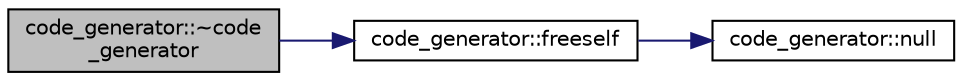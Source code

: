digraph "code_generator::~code_generator"
{
  edge [fontname="Helvetica",fontsize="10",labelfontname="Helvetica",labelfontsize="10"];
  node [fontname="Helvetica",fontsize="10",shape=record];
  rankdir="LR";
  Node3 [label="code_generator::~code\l_generator",height=0.2,width=0.4,color="black", fillcolor="grey75", style="filled", fontcolor="black"];
  Node3 -> Node4 [color="midnightblue",fontsize="10",style="solid",fontname="Helvetica"];
  Node4 [label="code_generator::freeself",height=0.2,width=0.4,color="black", fillcolor="white", style="filled",URL="$db/d37/classcode__generator.html#a5493e5a36f07edb6e59a411d1a0770a7"];
  Node4 -> Node5 [color="midnightblue",fontsize="10",style="solid",fontname="Helvetica"];
  Node5 [label="code_generator::null",height=0.2,width=0.4,color="black", fillcolor="white", style="filled",URL="$db/d37/classcode__generator.html#a181c47b8f842145208524a53d746b21e"];
}
